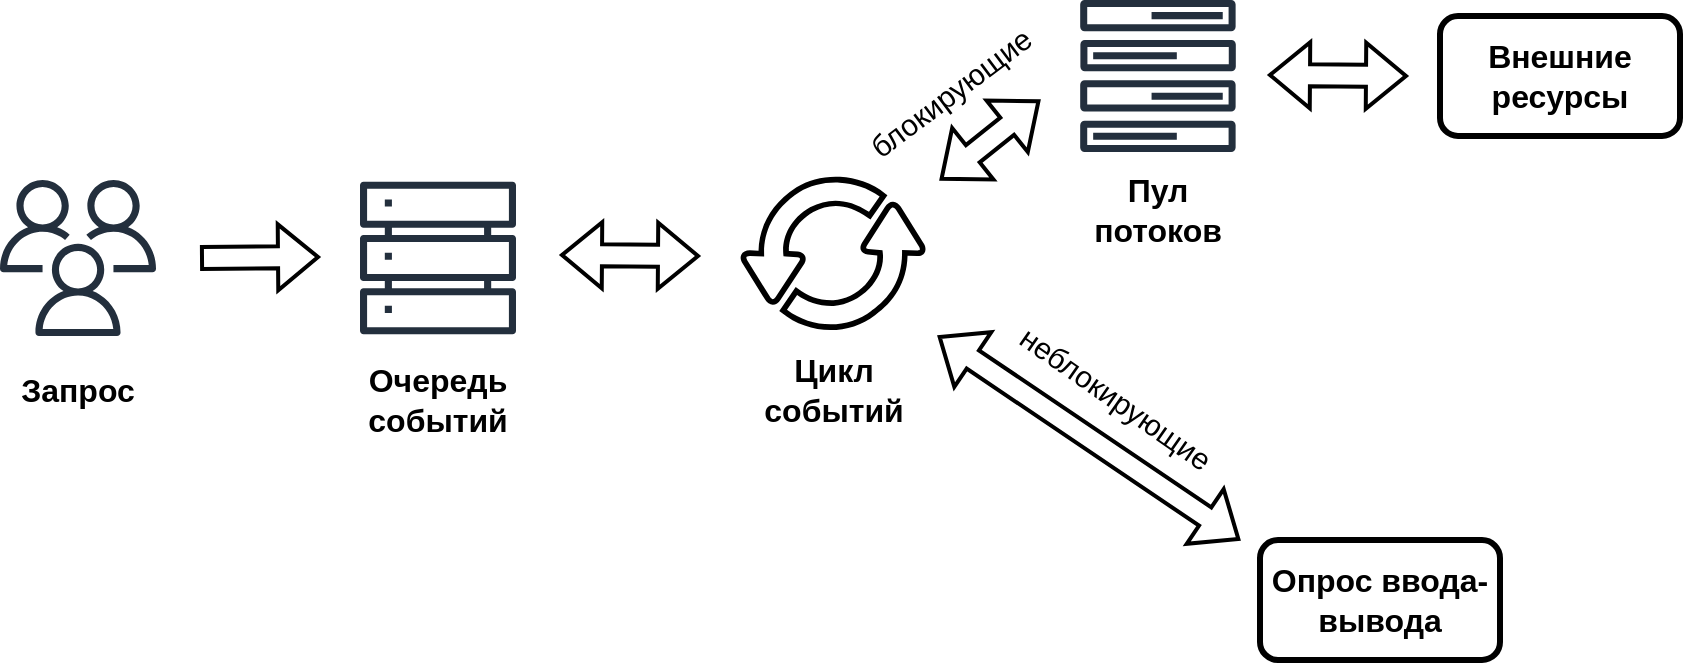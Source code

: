 <mxfile version="26.0.16">
  <diagram id="i2U2fAWp4BPeJd0J6tEC" name="Страница 1">
    <mxGraphModel dx="1434" dy="780" grid="1" gridSize="10" guides="1" tooltips="1" connect="1" arrows="1" fold="1" page="1" pageScale="1" pageWidth="1169" pageHeight="1654" math="0" shadow="0">
      <root>
        <mxCell id="0" />
        <mxCell id="1" parent="0" />
        <mxCell id="s9wY2HrR1crQIRi6QdSR-5" value="" style="sketch=0;outlineConnect=0;fontColor=#232F3E;gradientColor=none;fillColor=#232F3D;strokeColor=none;dashed=0;verticalLabelPosition=bottom;verticalAlign=top;align=center;html=1;fontSize=12;fontStyle=0;aspect=fixed;pointerEvents=1;shape=mxgraph.aws4.users;" vertex="1" parent="1">
          <mxGeometry x="290" y="1080" width="78" height="78" as="geometry" />
        </mxCell>
        <mxCell id="s9wY2HrR1crQIRi6QdSR-6" value="" style="sketch=0;outlineConnect=0;fontColor=#232F3E;gradientColor=none;fillColor=#232F3D;strokeColor=none;dashed=0;verticalLabelPosition=bottom;verticalAlign=top;align=center;html=1;fontSize=12;fontStyle=0;aspect=fixed;pointerEvents=1;shape=mxgraph.aws4.servers;" vertex="1" parent="1">
          <mxGeometry x="470" y="1080" width="78" height="78" as="geometry" />
        </mxCell>
        <mxCell id="s9wY2HrR1crQIRi6QdSR-9" value="" style="sketch=0;pointerEvents=1;shadow=0;dashed=0;html=1;strokeColor=none;fillColor=#000000;aspect=fixed;labelPosition=center;verticalLabelPosition=bottom;verticalAlign=top;align=center;outlineConnect=0;shape=mxgraph.vvd.business_continuity_data_protection;" vertex="1" parent="1">
          <mxGeometry x="660" y="1078" width="93.02" height="80" as="geometry" />
        </mxCell>
        <mxCell id="s9wY2HrR1crQIRi6QdSR-13" value="" style="sketch=0;outlineConnect=0;fontColor=#232F3E;gradientColor=none;fillColor=#232F3D;strokeColor=none;dashed=0;verticalLabelPosition=bottom;verticalAlign=top;align=center;html=1;fontSize=12;fontStyle=0;aspect=fixed;pointerEvents=1;shape=mxgraph.aws4.forums;" vertex="1" parent="1">
          <mxGeometry x="830" y="990" width="78" height="76" as="geometry" />
        </mxCell>
        <mxCell id="s9wY2HrR1crQIRi6QdSR-15" value="&lt;font style=&quot;font-size: 16px;&quot;&gt;&lt;b&gt;Внешние ресурсы&lt;/b&gt;&lt;/font&gt;" style="rounded=1;whiteSpace=wrap;html=1;strokeWidth=3;" vertex="1" parent="1">
          <mxGeometry x="1010" y="998" width="120" height="60" as="geometry" />
        </mxCell>
        <mxCell id="s9wY2HrR1crQIRi6QdSR-16" value="&lt;strong data-end=&quot;65&quot; data-start=&quot;43&quot;&gt;&lt;font style=&quot;font-size: 16px;&quot;&gt;Опрос ввода-вывода&lt;/font&gt;&lt;/strong&gt;" style="rounded=1;whiteSpace=wrap;html=1;strokeWidth=3;" vertex="1" parent="1">
          <mxGeometry x="920" y="1260" width="120" height="60" as="geometry" />
        </mxCell>
        <mxCell id="s9wY2HrR1crQIRi6QdSR-17" value="" style="shape=flexArrow;endArrow=classic;html=1;rounded=0;strokeWidth=2;" edge="1" parent="1">
          <mxGeometry width="50" height="50" relative="1" as="geometry">
            <mxPoint x="390" y="1119" as="sourcePoint" />
            <mxPoint x="450" y="1118.5" as="targetPoint" />
          </mxGeometry>
        </mxCell>
        <mxCell id="s9wY2HrR1crQIRi6QdSR-19" value="" style="shape=flexArrow;endArrow=classic;startArrow=classic;html=1;rounded=0;strokeWidth=2;" edge="1" parent="1">
          <mxGeometry width="100" height="100" relative="1" as="geometry">
            <mxPoint x="570" y="1117.5" as="sourcePoint" />
            <mxPoint x="640" y="1118" as="targetPoint" />
          </mxGeometry>
        </mxCell>
        <mxCell id="s9wY2HrR1crQIRi6QdSR-20" value="" style="shape=flexArrow;endArrow=classic;startArrow=classic;html=1;rounded=0;strokeWidth=2;" edge="1" parent="1">
          <mxGeometry width="100" height="100" relative="1" as="geometry">
            <mxPoint x="760" y="1080" as="sourcePoint" />
            <mxPoint x="810" y="1040" as="targetPoint" />
          </mxGeometry>
        </mxCell>
        <mxCell id="s9wY2HrR1crQIRi6QdSR-21" value="" style="shape=flexArrow;endArrow=classic;startArrow=classic;html=1;rounded=0;strokeWidth=2;" edge="1" parent="1">
          <mxGeometry width="100" height="100" relative="1" as="geometry">
            <mxPoint x="759" y="1158" as="sourcePoint" />
            <mxPoint x="910" y="1260" as="targetPoint" />
          </mxGeometry>
        </mxCell>
        <mxCell id="s9wY2HrR1crQIRi6QdSR-22" value="" style="shape=flexArrow;endArrow=classic;startArrow=classic;html=1;rounded=0;strokeWidth=2;" edge="1" parent="1">
          <mxGeometry width="100" height="100" relative="1" as="geometry">
            <mxPoint x="924" y="1027.5" as="sourcePoint" />
            <mxPoint x="994" y="1028" as="targetPoint" />
          </mxGeometry>
        </mxCell>
        <mxCell id="s9wY2HrR1crQIRi6QdSR-23" value="Запрос" style="text;html=1;align=center;verticalAlign=middle;whiteSpace=wrap;rounded=0;fontSize=16;fontStyle=1" vertex="1" parent="1">
          <mxGeometry x="299" y="1170" width="60" height="30" as="geometry" />
        </mxCell>
        <mxCell id="s9wY2HrR1crQIRi6QdSR-24" value="Очередь событий" style="text;html=1;align=center;verticalAlign=middle;whiteSpace=wrap;rounded=0;fontSize=16;fontStyle=1" vertex="1" parent="1">
          <mxGeometry x="479" y="1175" width="60" height="30" as="geometry" />
        </mxCell>
        <mxCell id="s9wY2HrR1crQIRi6QdSR-25" value="Цикл событий" style="text;html=1;align=center;verticalAlign=middle;whiteSpace=wrap;rounded=0;fontSize=16;fontStyle=1" vertex="1" parent="1">
          <mxGeometry x="676.51" y="1170" width="60" height="30" as="geometry" />
        </mxCell>
        <mxCell id="s9wY2HrR1crQIRi6QdSR-26" value="Пул потоков" style="text;html=1;align=center;verticalAlign=middle;whiteSpace=wrap;rounded=0;fontSize=16;fontStyle=1" vertex="1" parent="1">
          <mxGeometry x="839" y="1080" width="60" height="30" as="geometry" />
        </mxCell>
        <mxCell id="s9wY2HrR1crQIRi6QdSR-27" value="неблокирующие&amp;nbsp;" style="text;html=1;align=center;verticalAlign=middle;whiteSpace=wrap;rounded=0;fontSize=15;fontStyle=0;rotation=35;" vertex="1" parent="1">
          <mxGeometry x="820" y="1175" width="60" height="30" as="geometry" />
        </mxCell>
        <mxCell id="s9wY2HrR1crQIRi6QdSR-29" value="блокирующие&amp;nbsp;" style="text;html=1;align=center;verticalAlign=middle;whiteSpace=wrap;rounded=0;fontSize=15;fontStyle=0;rotation=323;" vertex="1" parent="1">
          <mxGeometry x="736.51" y="1020" width="60" height="30" as="geometry" />
        </mxCell>
      </root>
    </mxGraphModel>
  </diagram>
</mxfile>
